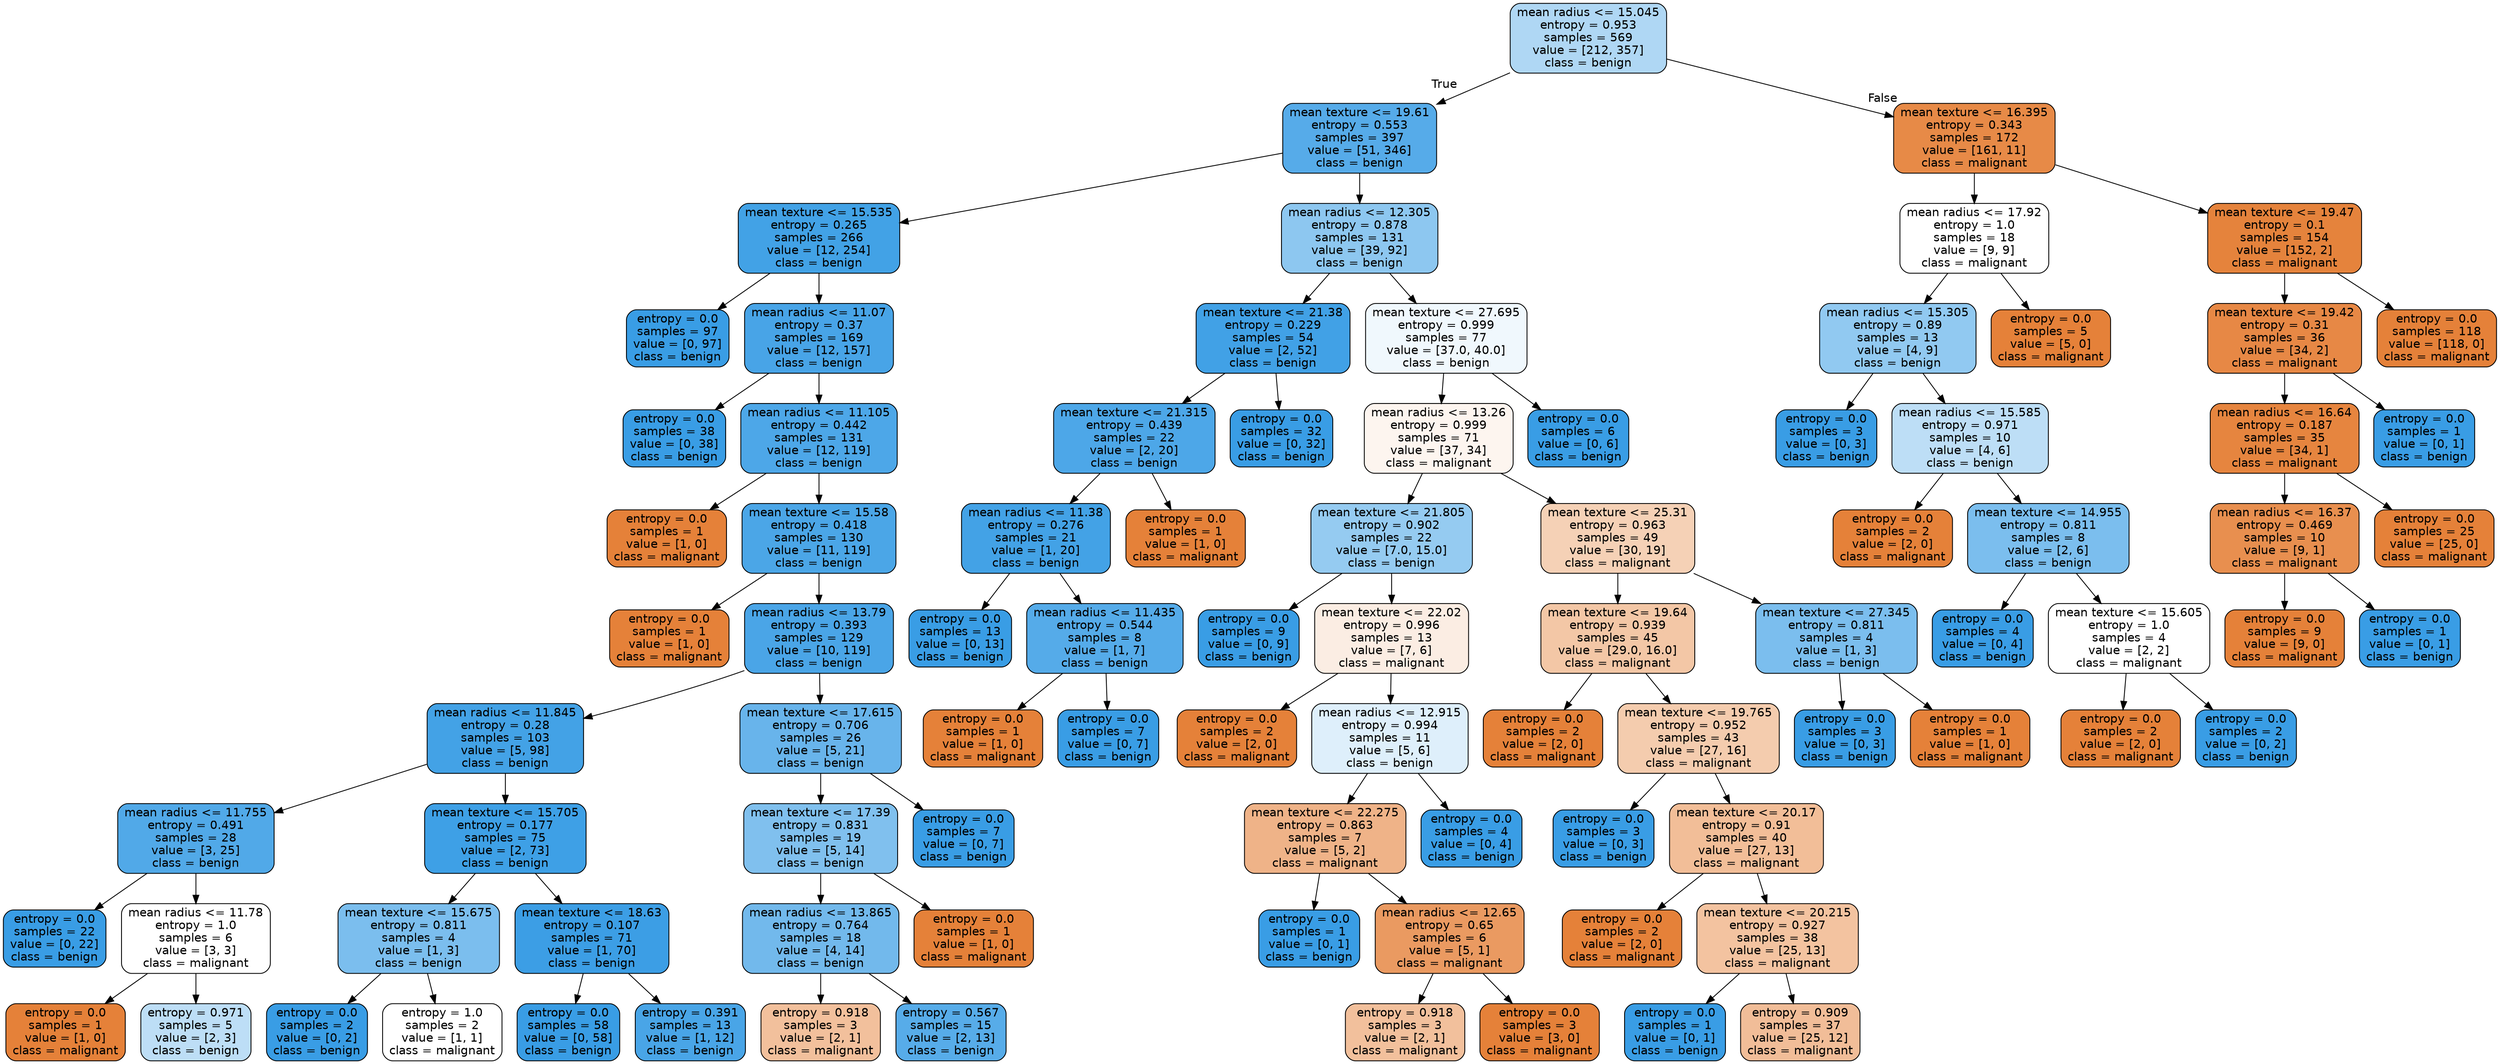 digraph Tree {
node [shape=box, style="filled, rounded", color="black", fontname="helvetica"] ;
edge [fontname="helvetica"] ;
0 [label="mean radius <= 15.045\nentropy = 0.953\nsamples = 569\nvalue = [212, 357]\nclass = benign", fillcolor="#afd7f4"] ;
1 [label="mean texture <= 19.61\nentropy = 0.553\nsamples = 397\nvalue = [51, 346]\nclass = benign", fillcolor="#56abe9"] ;
0 -> 1 [labeldistance=2.5, labelangle=45, headlabel="True"] ;
2 [label="mean texture <= 15.535\nentropy = 0.265\nsamples = 266\nvalue = [12, 254]\nclass = benign", fillcolor="#42a2e6"] ;
1 -> 2 ;
3 [label="entropy = 0.0\nsamples = 97\nvalue = [0, 97]\nclass = benign", fillcolor="#399de5"] ;
2 -> 3 ;
4 [label="mean radius <= 11.07\nentropy = 0.37\nsamples = 169\nvalue = [12, 157]\nclass = benign", fillcolor="#48a4e7"] ;
2 -> 4 ;
5 [label="entropy = 0.0\nsamples = 38\nvalue = [0, 38]\nclass = benign", fillcolor="#399de5"] ;
4 -> 5 ;
6 [label="mean radius <= 11.105\nentropy = 0.442\nsamples = 131\nvalue = [12, 119]\nclass = benign", fillcolor="#4da7e8"] ;
4 -> 6 ;
7 [label="entropy = 0.0\nsamples = 1\nvalue = [1, 0]\nclass = malignant", fillcolor="#e58139"] ;
6 -> 7 ;
8 [label="mean texture <= 15.58\nentropy = 0.418\nsamples = 130\nvalue = [11, 119]\nclass = benign", fillcolor="#4ba6e7"] ;
6 -> 8 ;
9 [label="entropy = 0.0\nsamples = 1\nvalue = [1, 0]\nclass = malignant", fillcolor="#e58139"] ;
8 -> 9 ;
10 [label="mean radius <= 13.79\nentropy = 0.393\nsamples = 129\nvalue = [10, 119]\nclass = benign", fillcolor="#4aa5e7"] ;
8 -> 10 ;
11 [label="mean radius <= 11.845\nentropy = 0.28\nsamples = 103\nvalue = [5, 98]\nclass = benign", fillcolor="#43a2e6"] ;
10 -> 11 ;
12 [label="mean radius <= 11.755\nentropy = 0.491\nsamples = 28\nvalue = [3, 25]\nclass = benign", fillcolor="#51a9e8"] ;
11 -> 12 ;
13 [label="entropy = 0.0\nsamples = 22\nvalue = [0, 22]\nclass = benign", fillcolor="#399de5"] ;
12 -> 13 ;
14 [label="mean radius <= 11.78\nentropy = 1.0\nsamples = 6\nvalue = [3, 3]\nclass = malignant", fillcolor="#ffffff"] ;
12 -> 14 ;
15 [label="entropy = 0.0\nsamples = 1\nvalue = [1, 0]\nclass = malignant", fillcolor="#e58139"] ;
14 -> 15 ;
16 [label="entropy = 0.971\nsamples = 5\nvalue = [2, 3]\nclass = benign", fillcolor="#bddef6"] ;
14 -> 16 ;
17 [label="mean texture <= 15.705\nentropy = 0.177\nsamples = 75\nvalue = [2, 73]\nclass = benign", fillcolor="#3ea0e6"] ;
11 -> 17 ;
18 [label="mean texture <= 15.675\nentropy = 0.811\nsamples = 4\nvalue = [1, 3]\nclass = benign", fillcolor="#7bbeee"] ;
17 -> 18 ;
19 [label="entropy = 0.0\nsamples = 2\nvalue = [0, 2]\nclass = benign", fillcolor="#399de5"] ;
18 -> 19 ;
20 [label="entropy = 1.0\nsamples = 2\nvalue = [1, 1]\nclass = malignant", fillcolor="#ffffff"] ;
18 -> 20 ;
21 [label="mean texture <= 18.63\nentropy = 0.107\nsamples = 71\nvalue = [1, 70]\nclass = benign", fillcolor="#3c9ee5"] ;
17 -> 21 ;
22 [label="entropy = 0.0\nsamples = 58\nvalue = [0, 58]\nclass = benign", fillcolor="#399de5"] ;
21 -> 22 ;
23 [label="entropy = 0.391\nsamples = 13\nvalue = [1, 12]\nclass = benign", fillcolor="#49a5e7"] ;
21 -> 23 ;
24 [label="mean texture <= 17.615\nentropy = 0.706\nsamples = 26\nvalue = [5, 21]\nclass = benign", fillcolor="#68b4eb"] ;
10 -> 24 ;
25 [label="mean texture <= 17.39\nentropy = 0.831\nsamples = 19\nvalue = [5, 14]\nclass = benign", fillcolor="#80c0ee"] ;
24 -> 25 ;
26 [label="mean radius <= 13.865\nentropy = 0.764\nsamples = 18\nvalue = [4, 14]\nclass = benign", fillcolor="#72b9ec"] ;
25 -> 26 ;
27 [label="entropy = 0.918\nsamples = 3\nvalue = [2, 1]\nclass = malignant", fillcolor="#f2c09c"] ;
26 -> 27 ;
28 [label="entropy = 0.567\nsamples = 15\nvalue = [2, 13]\nclass = benign", fillcolor="#57ace9"] ;
26 -> 28 ;
29 [label="entropy = 0.0\nsamples = 1\nvalue = [1, 0]\nclass = malignant", fillcolor="#e58139"] ;
25 -> 29 ;
30 [label="entropy = 0.0\nsamples = 7\nvalue = [0, 7]\nclass = benign", fillcolor="#399de5"] ;
24 -> 30 ;
31 [label="mean radius <= 12.305\nentropy = 0.878\nsamples = 131\nvalue = [39, 92]\nclass = benign", fillcolor="#8dc7f0"] ;
1 -> 31 ;
32 [label="mean texture <= 21.38\nentropy = 0.229\nsamples = 54\nvalue = [2, 52]\nclass = benign", fillcolor="#41a1e6"] ;
31 -> 32 ;
33 [label="mean texture <= 21.315\nentropy = 0.439\nsamples = 22\nvalue = [2, 20]\nclass = benign", fillcolor="#4da7e8"] ;
32 -> 33 ;
34 [label="mean radius <= 11.38\nentropy = 0.276\nsamples = 21\nvalue = [1, 20]\nclass = benign", fillcolor="#43a2e6"] ;
33 -> 34 ;
35 [label="entropy = 0.0\nsamples = 13\nvalue = [0, 13]\nclass = benign", fillcolor="#399de5"] ;
34 -> 35 ;
36 [label="mean radius <= 11.435\nentropy = 0.544\nsamples = 8\nvalue = [1, 7]\nclass = benign", fillcolor="#55abe9"] ;
34 -> 36 ;
37 [label="entropy = 0.0\nsamples = 1\nvalue = [1, 0]\nclass = malignant", fillcolor="#e58139"] ;
36 -> 37 ;
38 [label="entropy = 0.0\nsamples = 7\nvalue = [0, 7]\nclass = benign", fillcolor="#399de5"] ;
36 -> 38 ;
39 [label="entropy = 0.0\nsamples = 1\nvalue = [1, 0]\nclass = malignant", fillcolor="#e58139"] ;
33 -> 39 ;
40 [label="entropy = 0.0\nsamples = 32\nvalue = [0, 32]\nclass = benign", fillcolor="#399de5"] ;
32 -> 40 ;
41 [label="mean texture <= 27.695\nentropy = 0.999\nsamples = 77\nvalue = [37.0, 40.0]\nclass = benign", fillcolor="#f0f8fd"] ;
31 -> 41 ;
42 [label="mean radius <= 13.26\nentropy = 0.999\nsamples = 71\nvalue = [37, 34]\nclass = malignant", fillcolor="#fdf5ef"] ;
41 -> 42 ;
43 [label="mean texture <= 21.805\nentropy = 0.902\nsamples = 22\nvalue = [7.0, 15.0]\nclass = benign", fillcolor="#95cbf1"] ;
42 -> 43 ;
44 [label="entropy = 0.0\nsamples = 9\nvalue = [0, 9]\nclass = benign", fillcolor="#399de5"] ;
43 -> 44 ;
45 [label="mean texture <= 22.02\nentropy = 0.996\nsamples = 13\nvalue = [7, 6]\nclass = malignant", fillcolor="#fbede3"] ;
43 -> 45 ;
46 [label="entropy = 0.0\nsamples = 2\nvalue = [2, 0]\nclass = malignant", fillcolor="#e58139"] ;
45 -> 46 ;
47 [label="mean radius <= 12.915\nentropy = 0.994\nsamples = 11\nvalue = [5, 6]\nclass = benign", fillcolor="#deeffb"] ;
45 -> 47 ;
48 [label="mean texture <= 22.275\nentropy = 0.863\nsamples = 7\nvalue = [5, 2]\nclass = malignant", fillcolor="#efb388"] ;
47 -> 48 ;
49 [label="entropy = 0.0\nsamples = 1\nvalue = [0, 1]\nclass = benign", fillcolor="#399de5"] ;
48 -> 49 ;
50 [label="mean radius <= 12.65\nentropy = 0.65\nsamples = 6\nvalue = [5, 1]\nclass = malignant", fillcolor="#ea9a61"] ;
48 -> 50 ;
51 [label="entropy = 0.918\nsamples = 3\nvalue = [2, 1]\nclass = malignant", fillcolor="#f2c09c"] ;
50 -> 51 ;
52 [label="entropy = 0.0\nsamples = 3\nvalue = [3, 0]\nclass = malignant", fillcolor="#e58139"] ;
50 -> 52 ;
53 [label="entropy = 0.0\nsamples = 4\nvalue = [0, 4]\nclass = benign", fillcolor="#399de5"] ;
47 -> 53 ;
54 [label="mean texture <= 25.31\nentropy = 0.963\nsamples = 49\nvalue = [30, 19]\nclass = malignant", fillcolor="#f5d1b6"] ;
42 -> 54 ;
55 [label="mean texture <= 19.64\nentropy = 0.939\nsamples = 45\nvalue = [29.0, 16.0]\nclass = malignant", fillcolor="#f3c7a6"] ;
54 -> 55 ;
56 [label="entropy = 0.0\nsamples = 2\nvalue = [2, 0]\nclass = malignant", fillcolor="#e58139"] ;
55 -> 56 ;
57 [label="mean texture <= 19.765\nentropy = 0.952\nsamples = 43\nvalue = [27, 16]\nclass = malignant", fillcolor="#f4ccae"] ;
55 -> 57 ;
58 [label="entropy = 0.0\nsamples = 3\nvalue = [0, 3]\nclass = benign", fillcolor="#399de5"] ;
57 -> 58 ;
59 [label="mean texture <= 20.17\nentropy = 0.91\nsamples = 40\nvalue = [27, 13]\nclass = malignant", fillcolor="#f2be98"] ;
57 -> 59 ;
60 [label="entropy = 0.0\nsamples = 2\nvalue = [2, 0]\nclass = malignant", fillcolor="#e58139"] ;
59 -> 60 ;
61 [label="mean texture <= 20.215\nentropy = 0.927\nsamples = 38\nvalue = [25, 13]\nclass = malignant", fillcolor="#f3c3a0"] ;
59 -> 61 ;
62 [label="entropy = 0.0\nsamples = 1\nvalue = [0, 1]\nclass = benign", fillcolor="#399de5"] ;
61 -> 62 ;
63 [label="entropy = 0.909\nsamples = 37\nvalue = [25, 12]\nclass = malignant", fillcolor="#f1bd98"] ;
61 -> 63 ;
64 [label="mean texture <= 27.345\nentropy = 0.811\nsamples = 4\nvalue = [1, 3]\nclass = benign", fillcolor="#7bbeee"] ;
54 -> 64 ;
65 [label="entropy = 0.0\nsamples = 3\nvalue = [0, 3]\nclass = benign", fillcolor="#399de5"] ;
64 -> 65 ;
66 [label="entropy = 0.0\nsamples = 1\nvalue = [1, 0]\nclass = malignant", fillcolor="#e58139"] ;
64 -> 66 ;
67 [label="entropy = 0.0\nsamples = 6\nvalue = [0, 6]\nclass = benign", fillcolor="#399de5"] ;
41 -> 67 ;
68 [label="mean texture <= 16.395\nentropy = 0.343\nsamples = 172\nvalue = [161, 11]\nclass = malignant", fillcolor="#e78a47"] ;
0 -> 68 [labeldistance=2.5, labelangle=-45, headlabel="False"] ;
69 [label="mean radius <= 17.92\nentropy = 1.0\nsamples = 18\nvalue = [9, 9]\nclass = malignant", fillcolor="#ffffff"] ;
68 -> 69 ;
70 [label="mean radius <= 15.305\nentropy = 0.89\nsamples = 13\nvalue = [4, 9]\nclass = benign", fillcolor="#91c9f1"] ;
69 -> 70 ;
71 [label="entropy = 0.0\nsamples = 3\nvalue = [0, 3]\nclass = benign", fillcolor="#399de5"] ;
70 -> 71 ;
72 [label="mean radius <= 15.585\nentropy = 0.971\nsamples = 10\nvalue = [4, 6]\nclass = benign", fillcolor="#bddef6"] ;
70 -> 72 ;
73 [label="entropy = 0.0\nsamples = 2\nvalue = [2, 0]\nclass = malignant", fillcolor="#e58139"] ;
72 -> 73 ;
74 [label="mean texture <= 14.955\nentropy = 0.811\nsamples = 8\nvalue = [2, 6]\nclass = benign", fillcolor="#7bbeee"] ;
72 -> 74 ;
75 [label="entropy = 0.0\nsamples = 4\nvalue = [0, 4]\nclass = benign", fillcolor="#399de5"] ;
74 -> 75 ;
76 [label="mean texture <= 15.605\nentropy = 1.0\nsamples = 4\nvalue = [2, 2]\nclass = malignant", fillcolor="#ffffff"] ;
74 -> 76 ;
77 [label="entropy = 0.0\nsamples = 2\nvalue = [2, 0]\nclass = malignant", fillcolor="#e58139"] ;
76 -> 77 ;
78 [label="entropy = 0.0\nsamples = 2\nvalue = [0, 2]\nclass = benign", fillcolor="#399de5"] ;
76 -> 78 ;
79 [label="entropy = 0.0\nsamples = 5\nvalue = [5, 0]\nclass = malignant", fillcolor="#e58139"] ;
69 -> 79 ;
80 [label="mean texture <= 19.47\nentropy = 0.1\nsamples = 154\nvalue = [152, 2]\nclass = malignant", fillcolor="#e5833c"] ;
68 -> 80 ;
81 [label="mean texture <= 19.42\nentropy = 0.31\nsamples = 36\nvalue = [34, 2]\nclass = malignant", fillcolor="#e78845"] ;
80 -> 81 ;
82 [label="mean radius <= 16.64\nentropy = 0.187\nsamples = 35\nvalue = [34, 1]\nclass = malignant", fillcolor="#e6853f"] ;
81 -> 82 ;
83 [label="mean radius <= 16.37\nentropy = 0.469\nsamples = 10\nvalue = [9, 1]\nclass = malignant", fillcolor="#e88f4f"] ;
82 -> 83 ;
84 [label="entropy = 0.0\nsamples = 9\nvalue = [9, 0]\nclass = malignant", fillcolor="#e58139"] ;
83 -> 84 ;
85 [label="entropy = 0.0\nsamples = 1\nvalue = [0, 1]\nclass = benign", fillcolor="#399de5"] ;
83 -> 85 ;
86 [label="entropy = 0.0\nsamples = 25\nvalue = [25, 0]\nclass = malignant", fillcolor="#e58139"] ;
82 -> 86 ;
87 [label="entropy = 0.0\nsamples = 1\nvalue = [0, 1]\nclass = benign", fillcolor="#399de5"] ;
81 -> 87 ;
88 [label="entropy = 0.0\nsamples = 118\nvalue = [118, 0]\nclass = malignant", fillcolor="#e58139"] ;
80 -> 88 ;
}